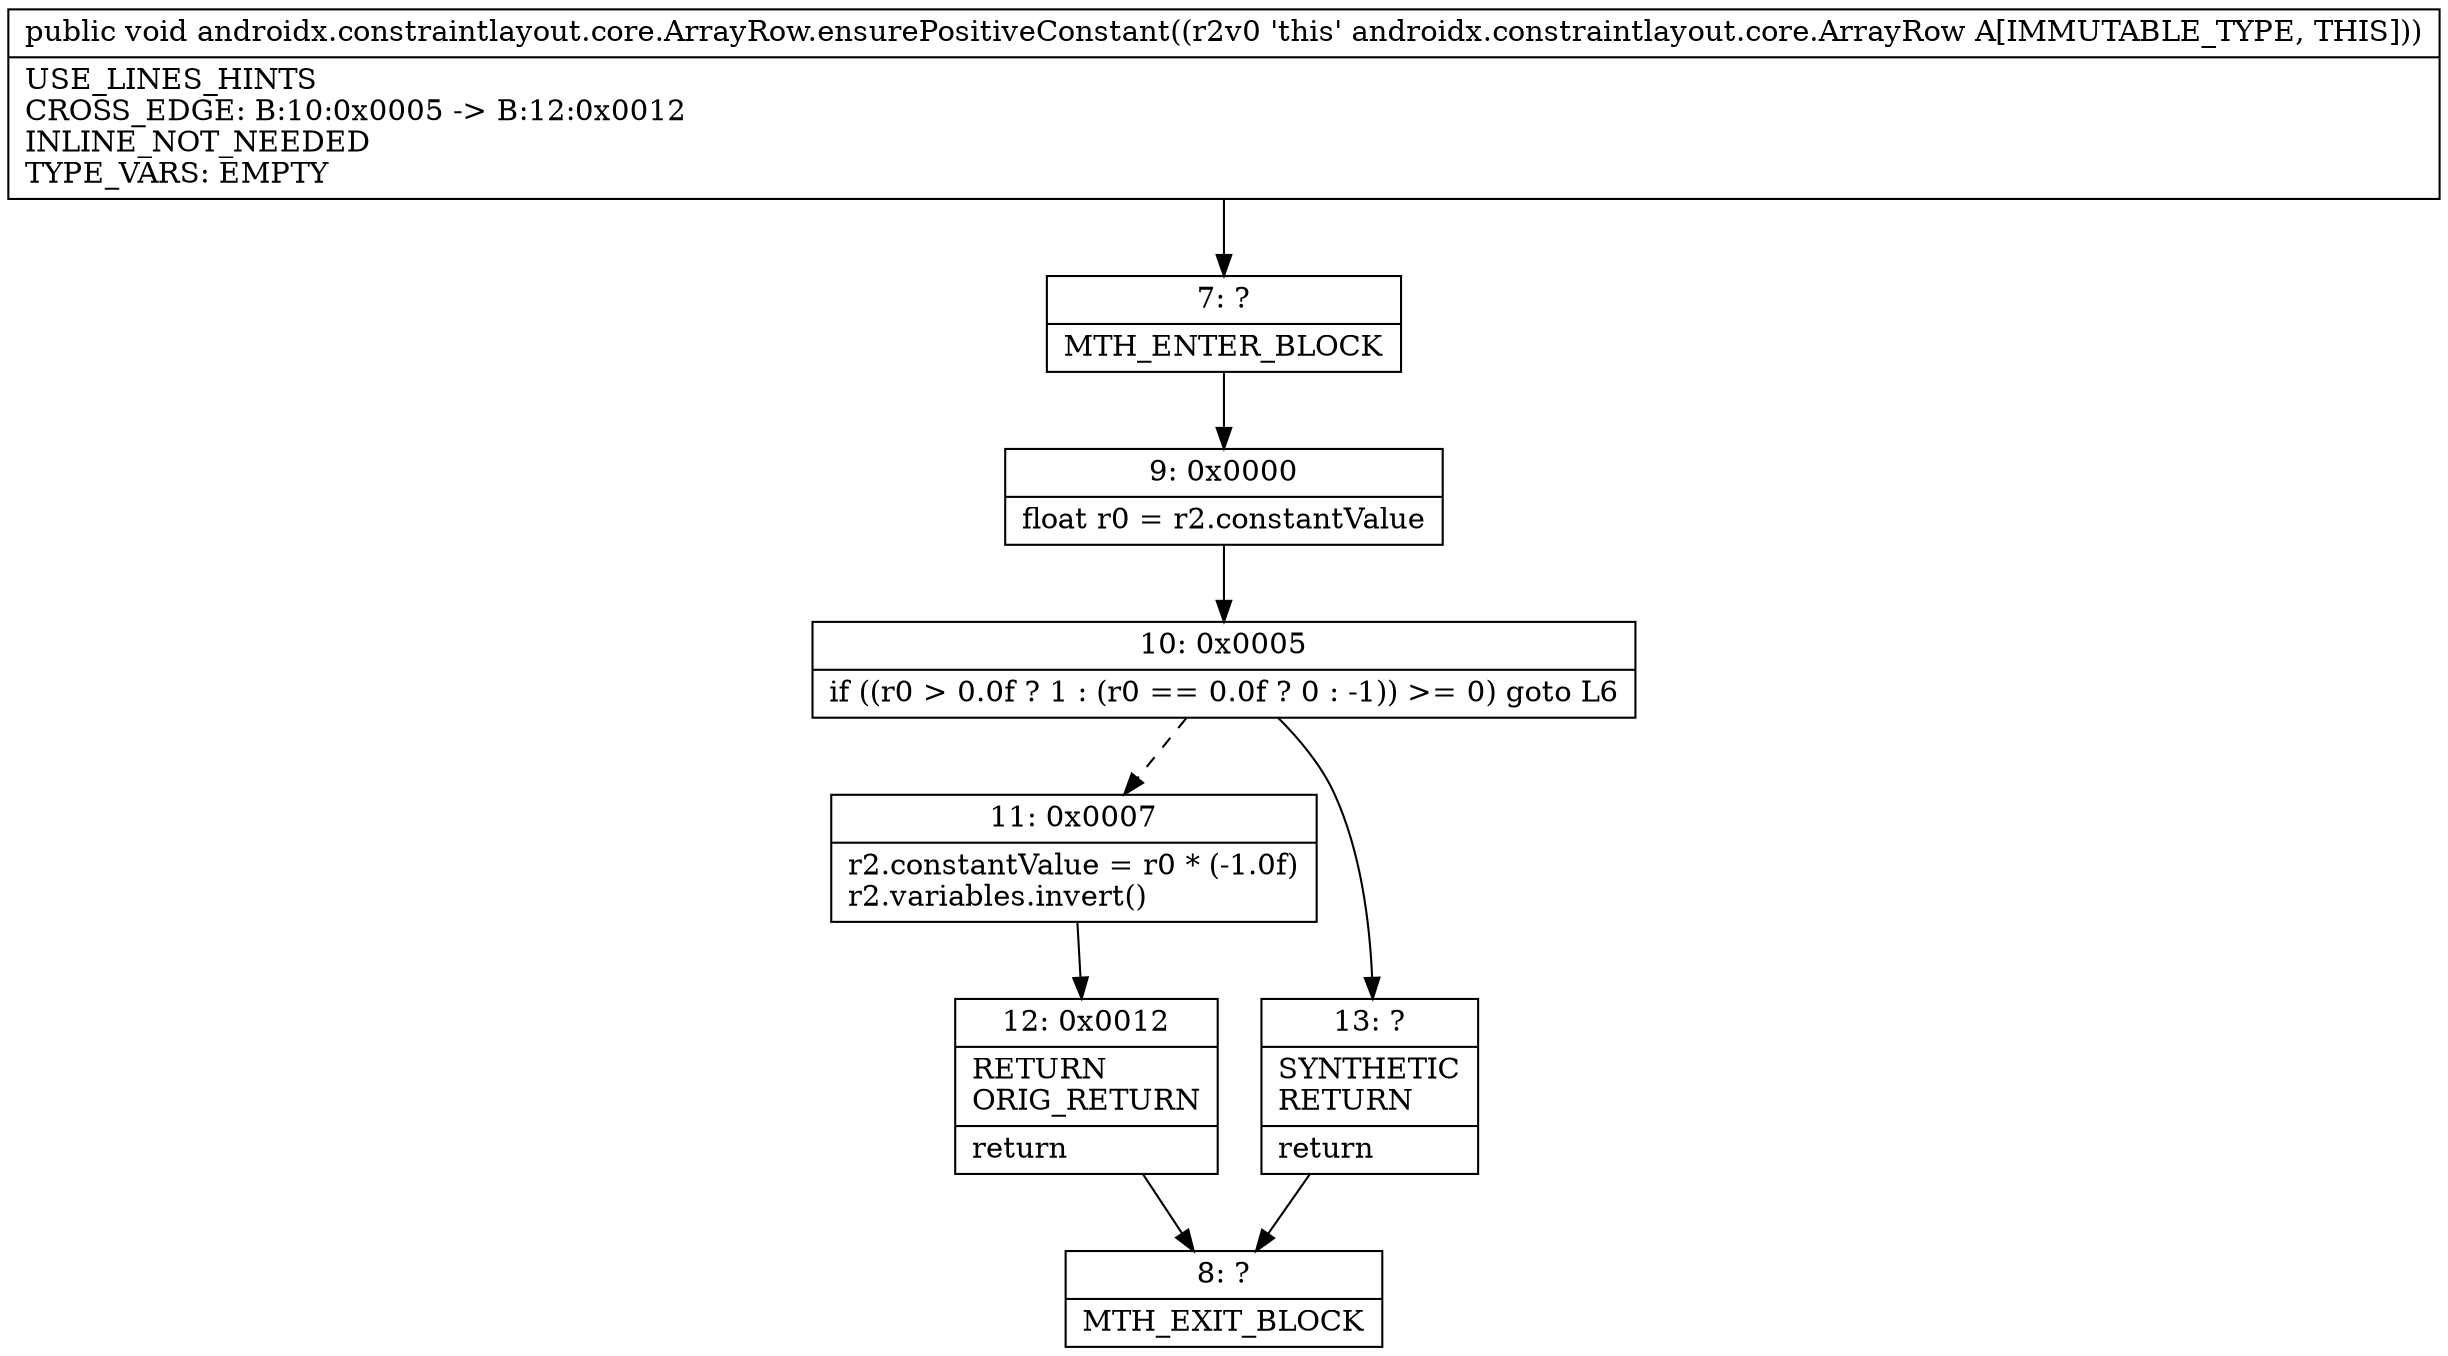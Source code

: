 digraph "CFG forandroidx.constraintlayout.core.ArrayRow.ensurePositiveConstant()V" {
Node_7 [shape=record,label="{7\:\ ?|MTH_ENTER_BLOCK\l}"];
Node_9 [shape=record,label="{9\:\ 0x0000|float r0 = r2.constantValue\l}"];
Node_10 [shape=record,label="{10\:\ 0x0005|if ((r0 \> 0.0f ? 1 : (r0 == 0.0f ? 0 : \-1)) \>= 0) goto L6\l}"];
Node_11 [shape=record,label="{11\:\ 0x0007|r2.constantValue = r0 * (\-1.0f)\lr2.variables.invert()\l}"];
Node_12 [shape=record,label="{12\:\ 0x0012|RETURN\lORIG_RETURN\l|return\l}"];
Node_8 [shape=record,label="{8\:\ ?|MTH_EXIT_BLOCK\l}"];
Node_13 [shape=record,label="{13\:\ ?|SYNTHETIC\lRETURN\l|return\l}"];
MethodNode[shape=record,label="{public void androidx.constraintlayout.core.ArrayRow.ensurePositiveConstant((r2v0 'this' androidx.constraintlayout.core.ArrayRow A[IMMUTABLE_TYPE, THIS]))  | USE_LINES_HINTS\lCROSS_EDGE: B:10:0x0005 \-\> B:12:0x0012\lINLINE_NOT_NEEDED\lTYPE_VARS: EMPTY\l}"];
MethodNode -> Node_7;Node_7 -> Node_9;
Node_9 -> Node_10;
Node_10 -> Node_11[style=dashed];
Node_10 -> Node_13;
Node_11 -> Node_12;
Node_12 -> Node_8;
Node_13 -> Node_8;
}

